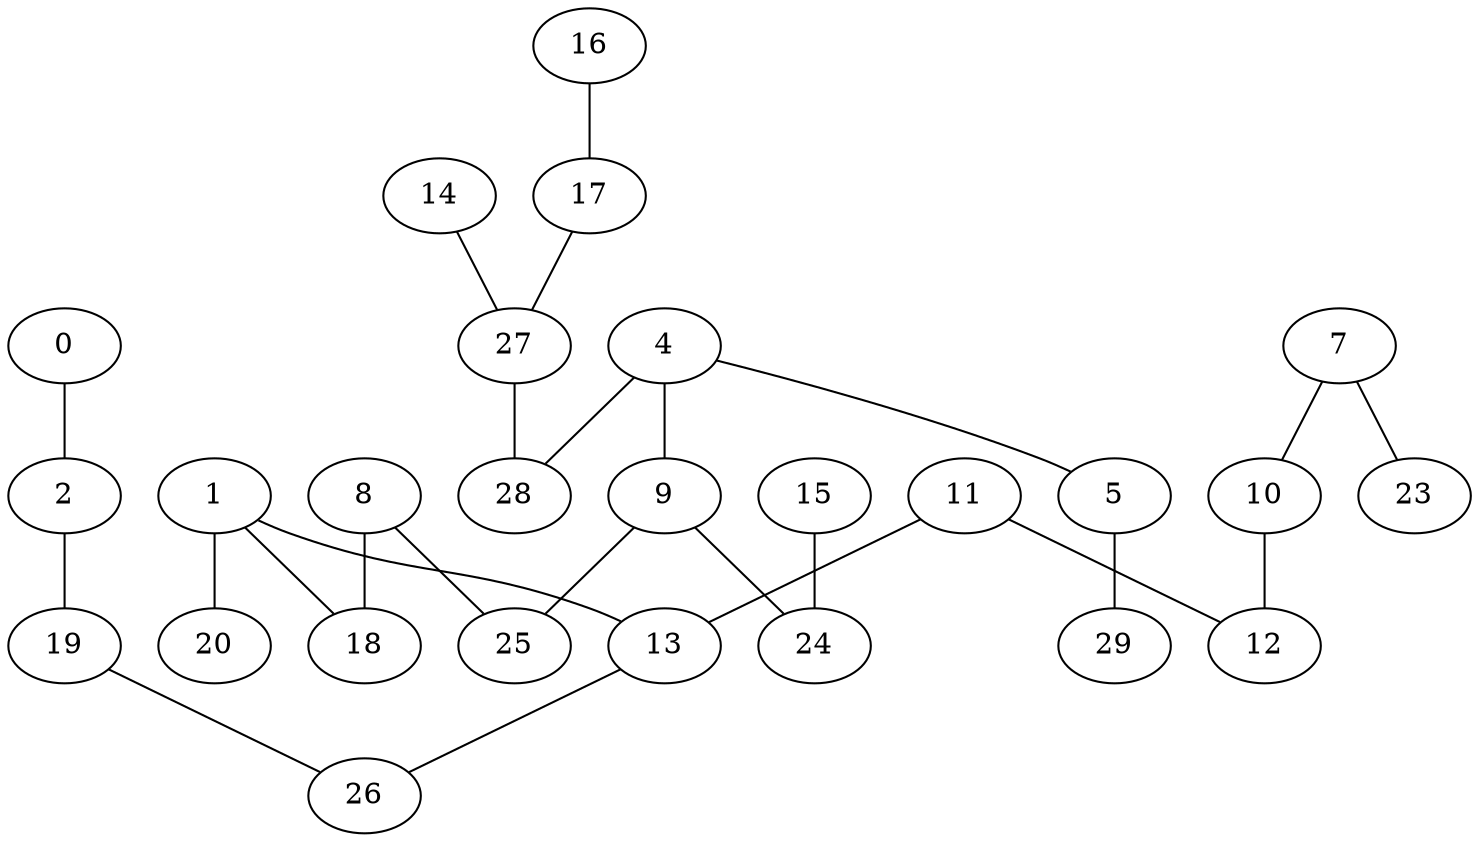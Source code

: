 graph {
  0;
  1;
  2;
  4;
  5;
  7;
  8;
  9;
  10;
  11;
  12;
  13;
  14;
  15;
  16;
  17;
  18;
  19;
  20;
  23;
  24;
  25;
  26;
  27;
  28;
  29;
  0 -- 2;
  1 -- 18;
  1 -- 20;
  1 -- 13;
  2 -- 19;
  4 -- 5;
  4 -- 9;
  4 -- 28;
  5 -- 29;
  7 -- 23;
  7 -- 10;
  8 -- 18;
  8 -- 25;
  9 -- 24;
  9 -- 25;
  10 -- 12;
  11 -- 12;
  11 -- 13;
  13 -- 26;
  14 -- 27;
  15 -- 24;
  16 -- 17;
  17 -- 27;
  19 -- 26;
  27 -- 28;
}